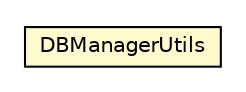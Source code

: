 #!/usr/local/bin/dot
#
# Class diagram 
# Generated by UMLGraph version R5_6_6-8-g8d7759 (http://www.umlgraph.org/)
#

digraph G {
	edge [fontname="Helvetica",fontsize=10,labelfontname="Helvetica",labelfontsize=10];
	node [fontname="Helvetica",fontsize=10,shape=plaintext];
	nodesep=0.25;
	ranksep=0.5;
	// org.dayatang.db.DBManagerUtils
	c35150 [label=<<table title="org.dayatang.db.DBManagerUtils" border="0" cellborder="1" cellspacing="0" cellpadding="2" port="p" bgcolor="lemonChiffon" href="./DBManagerUtils.html">
		<tr><td><table border="0" cellspacing="0" cellpadding="1">
<tr><td align="center" balign="center"> DBManagerUtils </td></tr>
		</table></td></tr>
		</table>>, URL="./DBManagerUtils.html", fontname="Helvetica", fontcolor="black", fontsize=10.0];
}

